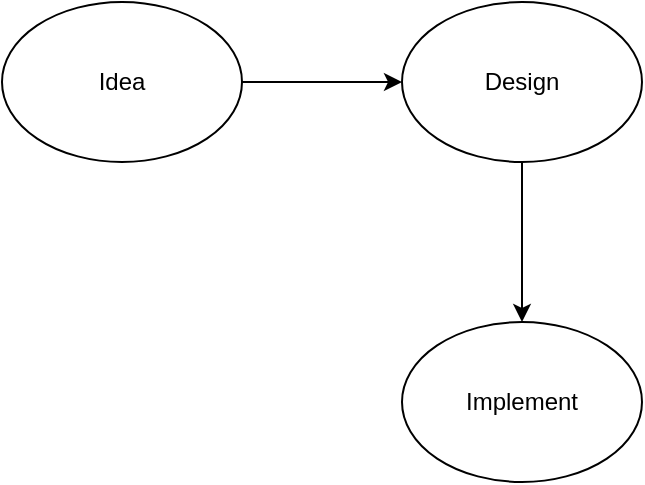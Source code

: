 <mxfile version="24.7.12">
  <diagram name="Page-1" id="3z8vgLrlJ4sNiiNNLieU">
    <mxGraphModel dx="1434" dy="746" grid="1" gridSize="10" guides="1" tooltips="1" connect="1" arrows="1" fold="1" page="1" pageScale="1" pageWidth="827" pageHeight="1169" math="0" shadow="0">
      <root>
        <mxCell id="0" />
        <mxCell id="1" parent="0" />
        <mxCell id="K2G1BswbU_Dy1n3_DHak-3" value="" style="edgeStyle=orthogonalEdgeStyle;rounded=0;orthogonalLoop=1;jettySize=auto;html=1;" edge="1" parent="1" source="K2G1BswbU_Dy1n3_DHak-1" target="K2G1BswbU_Dy1n3_DHak-2">
          <mxGeometry relative="1" as="geometry" />
        </mxCell>
        <mxCell id="K2G1BswbU_Dy1n3_DHak-1" value="Idea" style="ellipse;whiteSpace=wrap;html=1;" vertex="1" parent="1">
          <mxGeometry x="250" y="90" width="120" height="80" as="geometry" />
        </mxCell>
        <mxCell id="K2G1BswbU_Dy1n3_DHak-5" value="" style="edgeStyle=orthogonalEdgeStyle;rounded=0;orthogonalLoop=1;jettySize=auto;html=1;" edge="1" parent="1" source="K2G1BswbU_Dy1n3_DHak-2" target="K2G1BswbU_Dy1n3_DHak-4">
          <mxGeometry relative="1" as="geometry" />
        </mxCell>
        <mxCell id="K2G1BswbU_Dy1n3_DHak-2" value="Design" style="ellipse;whiteSpace=wrap;html=1;" vertex="1" parent="1">
          <mxGeometry x="450" y="90" width="120" height="80" as="geometry" />
        </mxCell>
        <mxCell id="K2G1BswbU_Dy1n3_DHak-4" value="Implement" style="ellipse;whiteSpace=wrap;html=1;" vertex="1" parent="1">
          <mxGeometry x="450" y="250" width="120" height="80" as="geometry" />
        </mxCell>
      </root>
    </mxGraphModel>
  </diagram>
</mxfile>
